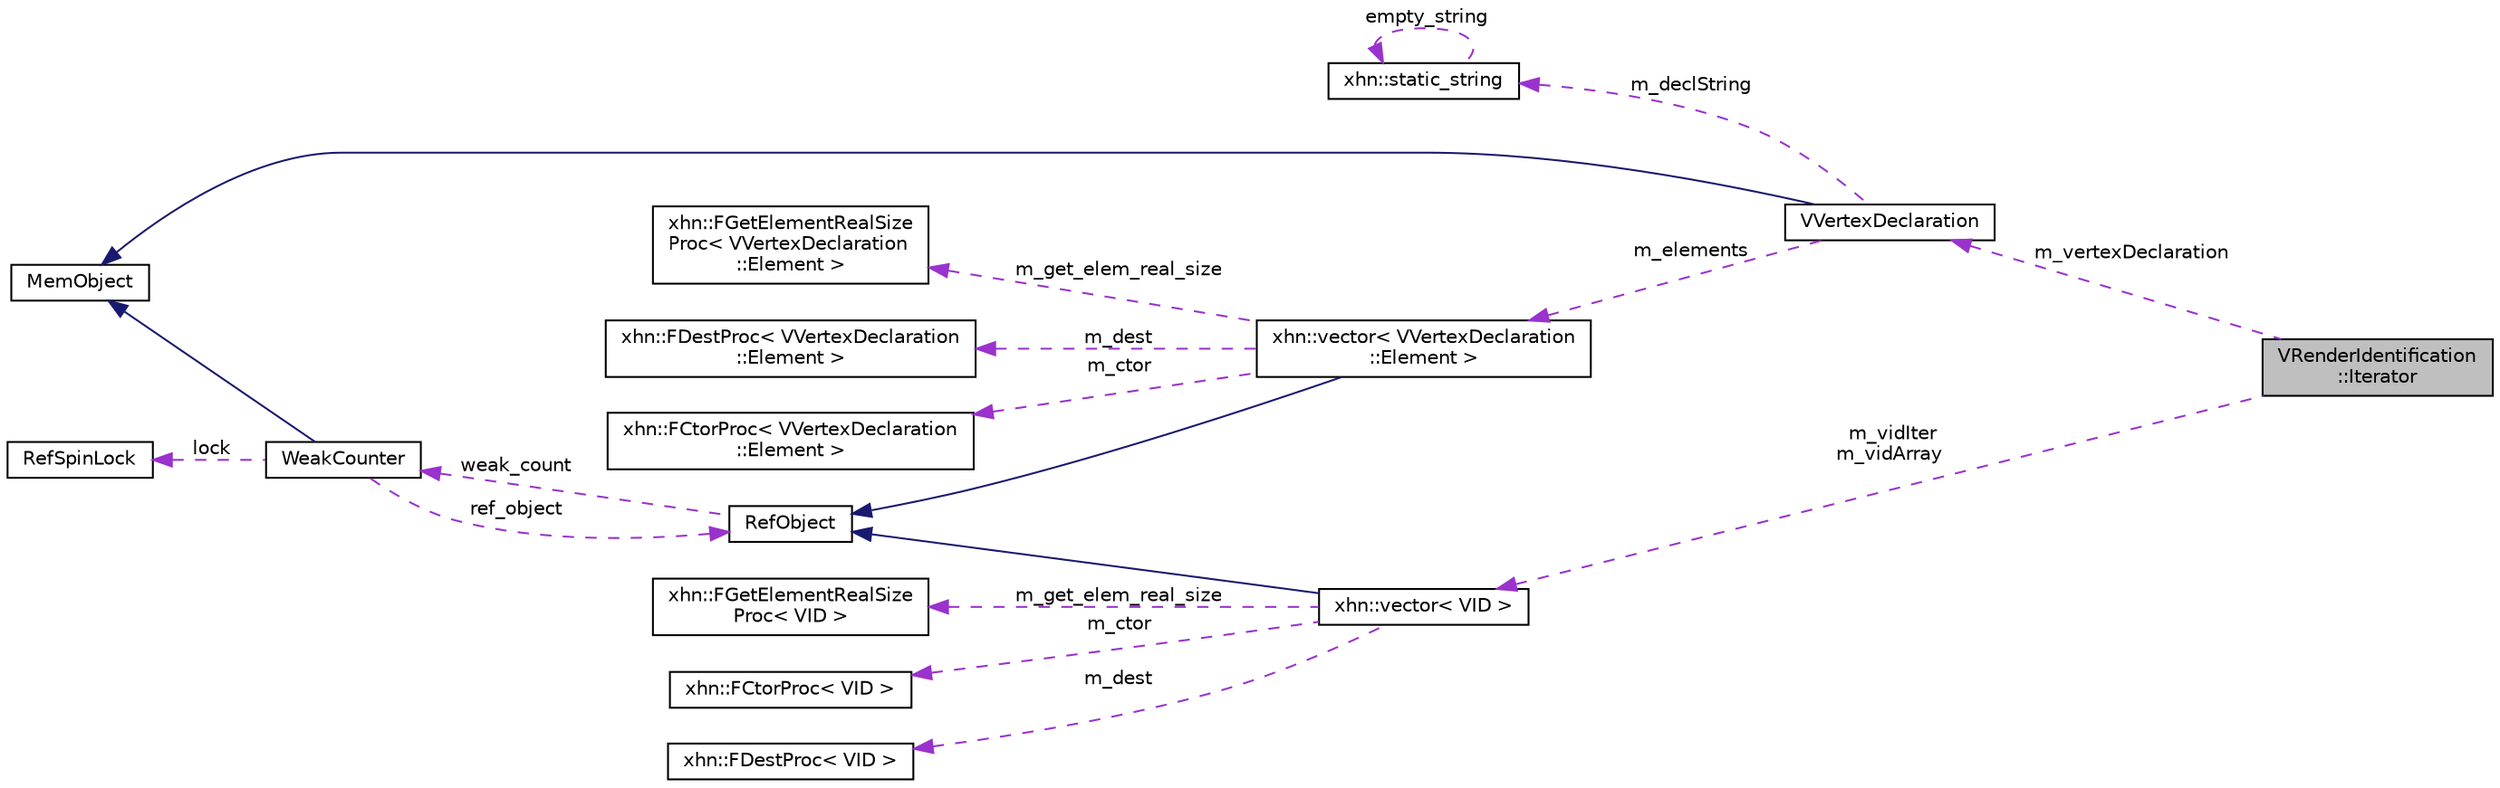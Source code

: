 digraph "VRenderIdentification::Iterator"
{
  edge [fontname="Helvetica",fontsize="10",labelfontname="Helvetica",labelfontsize="10"];
  node [fontname="Helvetica",fontsize="10",shape=record];
  rankdir="LR";
  Node1 [label="VRenderIdentification\l::Iterator",height=0.2,width=0.4,color="black", fillcolor="grey75", style="filled", fontcolor="black"];
  Node2 -> Node1 [dir="back",color="darkorchid3",fontsize="10",style="dashed",label=" m_vertexDeclaration" ,fontname="Helvetica"];
  Node2 [label="VVertexDeclaration",height=0.2,width=0.4,color="black", fillcolor="white", style="filled",URL="$class_v_vertex_declaration.html"];
  Node3 -> Node2 [dir="back",color="midnightblue",fontsize="10",style="solid",fontname="Helvetica"];
  Node3 [label="MemObject",height=0.2,width=0.4,color="black", fillcolor="white", style="filled",URL="$class_mem_object.html"];
  Node4 -> Node2 [dir="back",color="darkorchid3",fontsize="10",style="dashed",label=" m_elements" ,fontname="Helvetica"];
  Node4 [label="xhn::vector\< VVertexDeclaration\l::Element \>",height=0.2,width=0.4,color="black", fillcolor="white", style="filled",URL="$classxhn_1_1vector.html"];
  Node5 -> Node4 [dir="back",color="midnightblue",fontsize="10",style="solid",fontname="Helvetica"];
  Node5 [label="RefObject",height=0.2,width=0.4,color="black", fillcolor="white", style="filled",URL="$class_ref_object.html"];
  Node6 -> Node5 [dir="back",color="darkorchid3",fontsize="10",style="dashed",label=" weak_count" ,fontname="Helvetica"];
  Node6 [label="WeakCounter",height=0.2,width=0.4,color="black", fillcolor="white", style="filled",URL="$class_weak_counter.html",tooltip="WeakCounter. "];
  Node3 -> Node6 [dir="back",color="midnightblue",fontsize="10",style="solid",fontname="Helvetica"];
  Node7 -> Node6 [dir="back",color="darkorchid3",fontsize="10",style="dashed",label=" lock" ,fontname="Helvetica"];
  Node7 [label="RefSpinLock",height=0.2,width=0.4,color="black", fillcolor="white", style="filled",URL="$class_ref_spin_lock.html"];
  Node5 -> Node6 [dir="back",color="darkorchid3",fontsize="10",style="dashed",label=" ref_object" ,fontname="Helvetica"];
  Node8 -> Node4 [dir="back",color="darkorchid3",fontsize="10",style="dashed",label=" m_dest" ,fontname="Helvetica"];
  Node8 [label="xhn::FDestProc\< VVertexDeclaration\l::Element \>",height=0.2,width=0.4,color="black", fillcolor="white", style="filled",URL="$structxhn_1_1_f_dest_proc.html"];
  Node9 -> Node4 [dir="back",color="darkorchid3",fontsize="10",style="dashed",label=" m_ctor" ,fontname="Helvetica"];
  Node9 [label="xhn::FCtorProc\< VVertexDeclaration\l::Element \>",height=0.2,width=0.4,color="black", fillcolor="white", style="filled",URL="$structxhn_1_1_f_ctor_proc.html"];
  Node10 -> Node4 [dir="back",color="darkorchid3",fontsize="10",style="dashed",label=" m_get_elem_real_size" ,fontname="Helvetica"];
  Node10 [label="xhn::FGetElementRealSize\lProc\< VVertexDeclaration\l::Element \>",height=0.2,width=0.4,color="black", fillcolor="white", style="filled",URL="$structxhn_1_1_f_get_element_real_size_proc.html"];
  Node11 -> Node2 [dir="back",color="darkorchid3",fontsize="10",style="dashed",label=" m_declString" ,fontname="Helvetica"];
  Node11 [label="xhn::static_string",height=0.2,width=0.4,color="black", fillcolor="white", style="filled",URL="$classxhn_1_1static__string.html"];
  Node11 -> Node11 [dir="back",color="darkorchid3",fontsize="10",style="dashed",label=" empty_string" ,fontname="Helvetica"];
  Node12 -> Node1 [dir="back",color="darkorchid3",fontsize="10",style="dashed",label=" m_vidIter\nm_vidArray" ,fontname="Helvetica"];
  Node12 [label="xhn::vector\< VID \>",height=0.2,width=0.4,color="black", fillcolor="white", style="filled",URL="$classxhn_1_1vector.html"];
  Node5 -> Node12 [dir="back",color="midnightblue",fontsize="10",style="solid",fontname="Helvetica"];
  Node13 -> Node12 [dir="back",color="darkorchid3",fontsize="10",style="dashed",label=" m_dest" ,fontname="Helvetica"];
  Node13 [label="xhn::FDestProc\< VID \>",height=0.2,width=0.4,color="black", fillcolor="white", style="filled",URL="$structxhn_1_1_f_dest_proc.html"];
  Node14 -> Node12 [dir="back",color="darkorchid3",fontsize="10",style="dashed",label=" m_get_elem_real_size" ,fontname="Helvetica"];
  Node14 [label="xhn::FGetElementRealSize\lProc\< VID \>",height=0.2,width=0.4,color="black", fillcolor="white", style="filled",URL="$structxhn_1_1_f_get_element_real_size_proc.html"];
  Node15 -> Node12 [dir="back",color="darkorchid3",fontsize="10",style="dashed",label=" m_ctor" ,fontname="Helvetica"];
  Node15 [label="xhn::FCtorProc\< VID \>",height=0.2,width=0.4,color="black", fillcolor="white", style="filled",URL="$structxhn_1_1_f_ctor_proc.html"];
}

